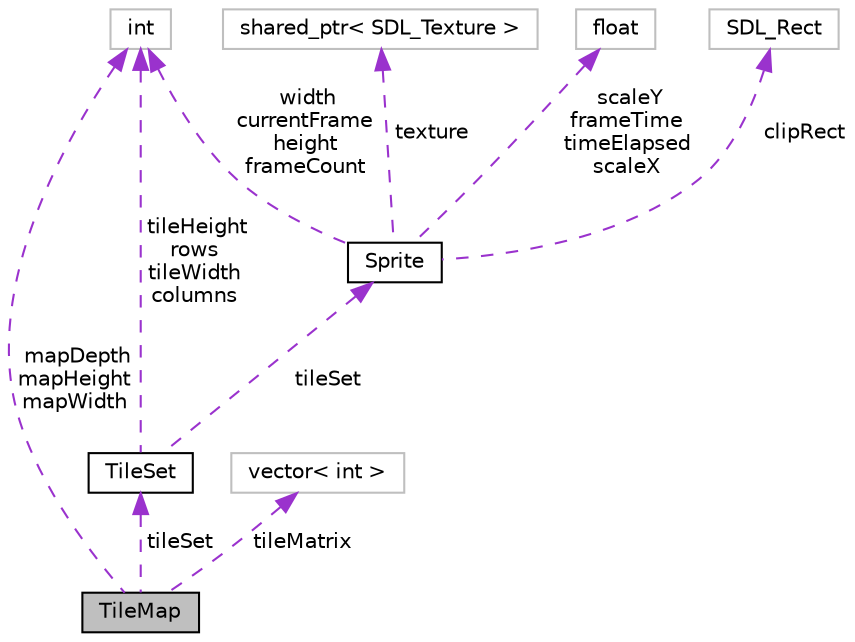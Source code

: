 digraph "TileMap"
{
  edge [fontname="Helvetica",fontsize="10",labelfontname="Helvetica",labelfontsize="10"];
  node [fontname="Helvetica",fontsize="10",shape=record];
  Node1 [label="TileMap",height=0.2,width=0.4,color="black", fillcolor="grey75", style="filled", fontcolor="black"];
  Node2 -> Node1 [dir="back",color="darkorchid3",fontsize="10",style="dashed",label=" tileSet" ,fontname="Helvetica"];
  Node2 [label="TileSet",height=0.2,width=0.4,color="black", fillcolor="white", style="filled",URL="$classTileSet.html",tooltip="Classe responsável por modelar um tileset. "];
  Node3 -> Node2 [dir="back",color="darkorchid3",fontsize="10",style="dashed",label=" tileSet" ,fontname="Helvetica"];
  Node3 [label="Sprite",height=0.2,width=0.4,color="black", fillcolor="white", style="filled",URL="$classSprite.html",tooltip="Classe que modela uma sprite. "];
  Node4 -> Node3 [dir="back",color="darkorchid3",fontsize="10",style="dashed",label=" scaleY\nframeTime\ntimeElapsed\nscaleX" ,fontname="Helvetica"];
  Node4 [label="float",height=0.2,width=0.4,color="grey75", fillcolor="white", style="filled"];
  Node5 -> Node3 [dir="back",color="darkorchid3",fontsize="10",style="dashed",label=" clipRect" ,fontname="Helvetica"];
  Node5 [label="SDL_Rect",height=0.2,width=0.4,color="grey75", fillcolor="white", style="filled"];
  Node6 -> Node3 [dir="back",color="darkorchid3",fontsize="10",style="dashed",label=" width\ncurrentFrame\nheight\nframeCount" ,fontname="Helvetica"];
  Node6 [label="int",height=0.2,width=0.4,color="grey75", fillcolor="white", style="filled"];
  Node7 -> Node3 [dir="back",color="darkorchid3",fontsize="10",style="dashed",label=" texture" ,fontname="Helvetica"];
  Node7 [label="shared_ptr\< SDL_Texture \>",height=0.2,width=0.4,color="grey75", fillcolor="white", style="filled"];
  Node6 -> Node2 [dir="back",color="darkorchid3",fontsize="10",style="dashed",label=" tileHeight\nrows\ntileWidth\ncolumns" ,fontname="Helvetica"];
  Node8 -> Node1 [dir="back",color="darkorchid3",fontsize="10",style="dashed",label=" tileMatrix" ,fontname="Helvetica"];
  Node8 [label="vector\< int \>",height=0.2,width=0.4,color="grey75", fillcolor="white", style="filled"];
  Node6 -> Node1 [dir="back",color="darkorchid3",fontsize="10",style="dashed",label=" mapDepth\nmapHeight\nmapWidth" ,fontname="Helvetica"];
}
